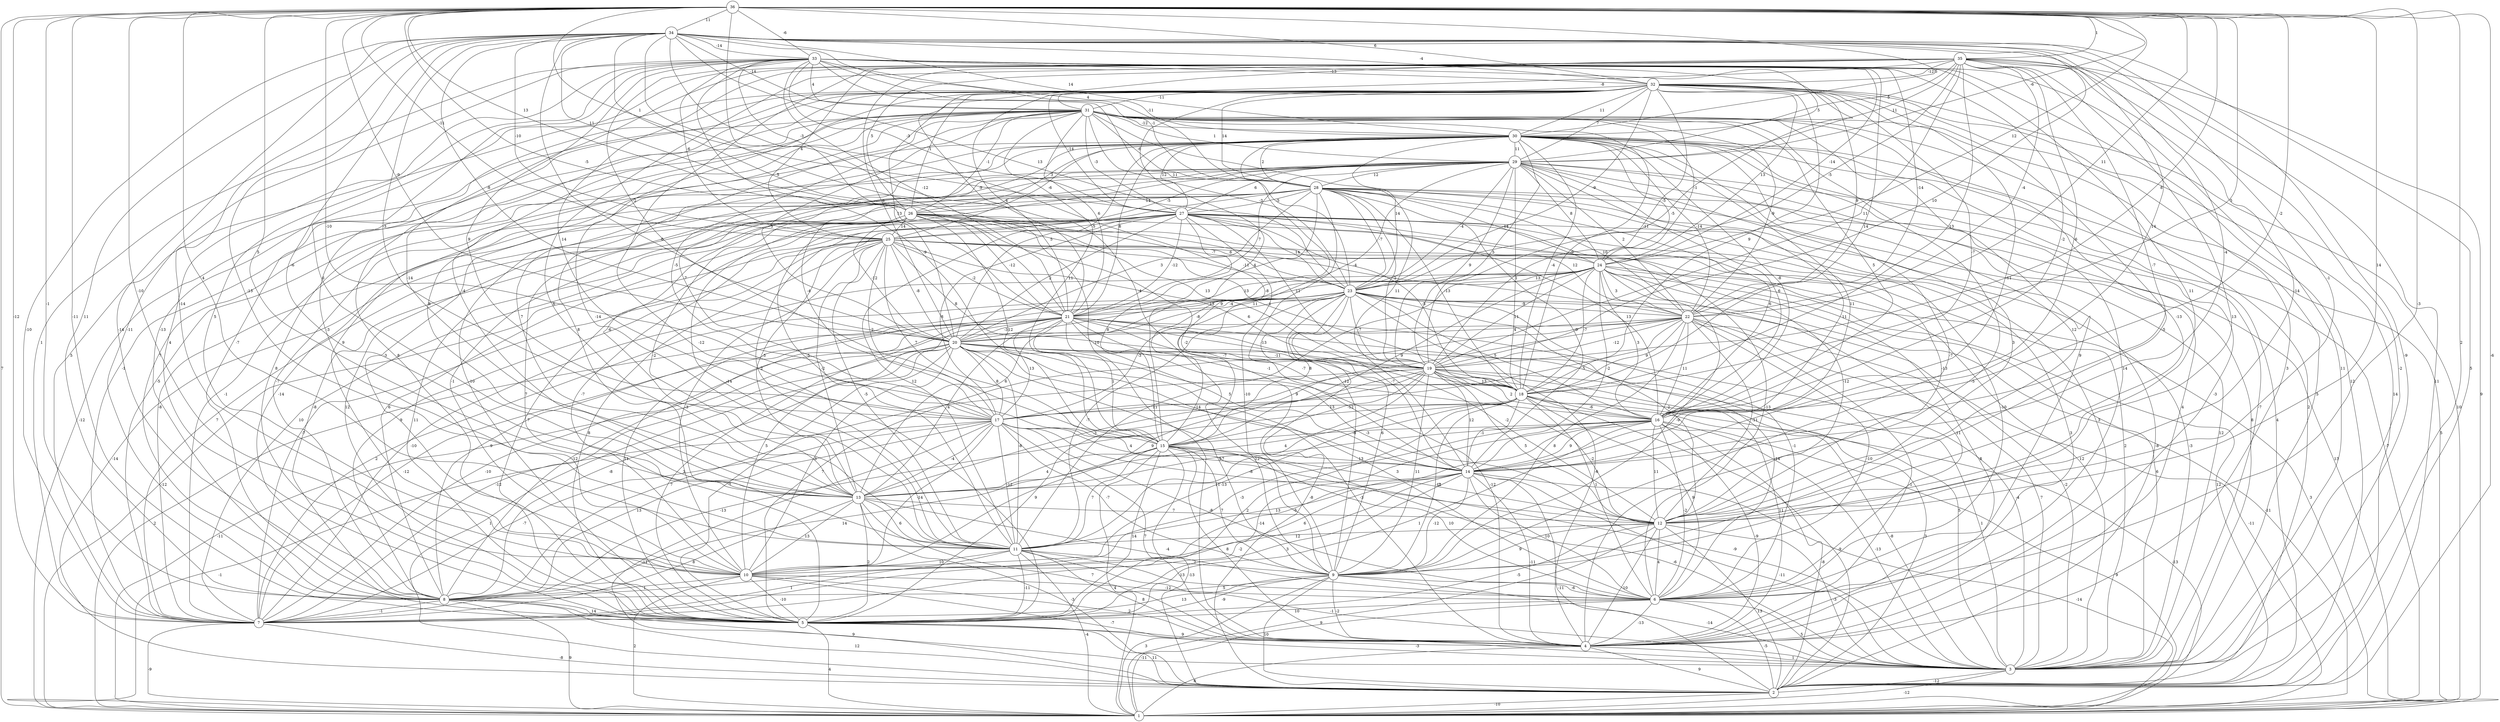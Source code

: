graph { 
	 fontname="Helvetica,Arial,sans-serif" 
	 node [shape = circle]; 
	 36 -- 1 [label = "7"];
	 36 -- 2 [label = "-6"];
	 36 -- 3 [label = "2"];
	 36 -- 5 [label = "-11"];
	 36 -- 6 [label = "-3"];
	 36 -- 7 [label = "-12"];
	 36 -- 8 [label = "-1"];
	 36 -- 9 [label = "-4"];
	 36 -- 10 [label = "-10"];
	 36 -- 11 [label = "4"];
	 36 -- 12 [label = "14"];
	 36 -- 13 [label = "5"];
	 36 -- 15 [label = "-10"];
	 36 -- 16 [label = "-2"];
	 36 -- 18 [label = "5"];
	 36 -- 19 [label = "8"];
	 36 -- 20 [label = "-9"];
	 36 -- 21 [label = "-5"];
	 36 -- 22 [label = "11"];
	 36 -- 24 [label = "12"];
	 36 -- 25 [label = "-11"];
	 36 -- 26 [label = "13"];
	 36 -- 27 [label = "1"];
	 36 -- 29 [label = "-6"];
	 36 -- 30 [label = "5"];
	 36 -- 32 [label = "6"];
	 36 -- 33 [label = "-6"];
	 36 -- 34 [label = "11"];
	 36 -- 35 [label = "1"];
	 35 -- 1 [label = "9"];
	 35 -- 2 [label = "11"];
	 35 -- 3 [label = "-2"];
	 35 -- 5 [label = "-12"];
	 35 -- 8 [label = "-13"];
	 35 -- 9 [label = "13"];
	 35 -- 11 [label = "6"];
	 35 -- 12 [label = "-14"];
	 35 -- 13 [label = "-14"];
	 35 -- 14 [label = "-7"];
	 35 -- 16 [label = "6"];
	 35 -- 17 [label = "14"];
	 35 -- 18 [label = "13"];
	 35 -- 19 [label = "11"];
	 35 -- 20 [label = "6"];
	 35 -- 21 [label = "-9"];
	 35 -- 22 [label = "-4"];
	 35 -- 23 [label = "-5"];
	 35 -- 25 [label = "4"];
	 35 -- 26 [label = "5"];
	 35 -- 29 [label = "11"];
	 35 -- 30 [label = "-5"];
	 35 -- 31 [label = "-8"];
	 35 -- 32 [label = "-12"];
	 34 -- 2 [label = "5"];
	 34 -- 3 [label = "-9"];
	 34 -- 4 [label = "-10"];
	 34 -- 5 [label = "-14"];
	 34 -- 7 [label = "-10"];
	 34 -- 8 [label = "11"];
	 34 -- 9 [label = "9"];
	 34 -- 10 [label = "-14"];
	 34 -- 11 [label = "-13"];
	 34 -- 12 [label = "-1"];
	 34 -- 13 [label = "-6"];
	 34 -- 14 [label = "-4"];
	 34 -- 15 [label = "-6"];
	 34 -- 16 [label = "14"];
	 34 -- 17 [label = "-3"];
	 34 -- 19 [label = "10"];
	 34 -- 20 [label = "-8"];
	 34 -- 21 [label = "5"];
	 34 -- 23 [label = "13"];
	 34 -- 25 [label = "-10"];
	 34 -- 26 [label = "11"];
	 34 -- 28 [label = "-11"];
	 34 -- 30 [label = "14"];
	 34 -- 31 [label = "-14"];
	 34 -- 32 [label = "-4"];
	 34 -- 33 [label = "-14"];
	 33 -- 2 [label = "12"];
	 33 -- 3 [label = "11"];
	 33 -- 5 [label = "4"];
	 33 -- 7 [label = "1"];
	 33 -- 8 [label = "-11"];
	 33 -- 10 [label = "5"];
	 33 -- 12 [label = "11"];
	 33 -- 13 [label = "6"];
	 33 -- 15 [label = "-9"];
	 33 -- 16 [label = "-2"];
	 33 -- 17 [label = "9"];
	 33 -- 18 [label = "14"];
	 33 -- 19 [label = "-5"];
	 33 -- 20 [label = "-2"];
	 33 -- 21 [label = "-12"];
	 33 -- 22 [label = "-14"];
	 33 -- 23 [label = "11"];
	 33 -- 24 [label = "-14"];
	 33 -- 25 [label = "-6"];
	 33 -- 26 [label = "-3"];
	 33 -- 27 [label = "-3"];
	 33 -- 28 [label = "-1"];
	 33 -- 29 [label = "5"];
	 33 -- 30 [label = "4"];
	 33 -- 31 [label = "4"];
	 33 -- 32 [label = "-13"];
	 32 -- 1 [label = "10"];
	 32 -- 2 [label = "14"];
	 32 -- 4 [label = "3"];
	 32 -- 5 [label = "8"];
	 32 -- 7 [label = "5"];
	 32 -- 8 [label = "-7"];
	 32 -- 9 [label = "-5"];
	 32 -- 10 [label = "-3"];
	 32 -- 11 [label = "-14"];
	 32 -- 13 [label = "-4"];
	 32 -- 14 [label = "-11"];
	 32 -- 15 [label = "4"];
	 32 -- 16 [label = "-7"];
	 32 -- 18 [label = "9"];
	 32 -- 19 [label = "-11"];
	 32 -- 20 [label = "13"];
	 32 -- 21 [label = "4"];
	 32 -- 22 [label = "9"];
	 32 -- 23 [label = "-9"];
	 32 -- 24 [label = "13"];
	 32 -- 26 [label = "1"];
	 32 -- 27 [label = "-14"];
	 32 -- 28 [label = "14"];
	 32 -- 29 [label = "7"];
	 32 -- 30 [label = "11"];
	 32 -- 31 [label = "-11"];
	 31 -- 1 [label = "-12"];
	 31 -- 2 [label = "2"];
	 31 -- 3 [label = "5"];
	 31 -- 4 [label = "-5"];
	 31 -- 5 [label = "8"];
	 31 -- 6 [label = "9"];
	 31 -- 7 [label = "-1"];
	 31 -- 8 [label = "7"];
	 31 -- 10 [label = "9"];
	 31 -- 11 [label = "8"];
	 31 -- 12 [label = "-13"];
	 31 -- 13 [label = "8"];
	 31 -- 14 [label = "11"];
	 31 -- 15 [label = "11"];
	 31 -- 16 [label = "5"];
	 31 -- 17 [label = "-5"];
	 31 -- 18 [label = "-9"];
	 31 -- 20 [label = "5"];
	 31 -- 21 [label = "6"];
	 31 -- 22 [label = "-9"];
	 31 -- 23 [label = "-3"];
	 31 -- 24 [label = "-1"];
	 31 -- 26 [label = "-1"];
	 31 -- 27 [label = "-3"];
	 31 -- 28 [label = "-6"];
	 31 -- 29 [label = "1"];
	 31 -- 30 [label = "-12"];
	 30 -- 1 [label = "5"];
	 30 -- 2 [label = "4"];
	 30 -- 3 [label = "-7"];
	 30 -- 4 [label = "-3"];
	 30 -- 5 [label = "-10"];
	 30 -- 6 [label = "14"];
	 30 -- 7 [label = "-5"];
	 30 -- 9 [label = "-7"];
	 30 -- 10 [label = "-3"];
	 30 -- 12 [label = "12"];
	 30 -- 13 [label = "7"];
	 30 -- 14 [label = "11"];
	 30 -- 15 [label = "-8"];
	 30 -- 16 [label = "-8"];
	 30 -- 17 [label = "7"];
	 30 -- 18 [label = "-4"];
	 30 -- 19 [label = "5"];
	 30 -- 20 [label = "5"];
	 30 -- 21 [label = "8"];
	 30 -- 22 [label = "-14"];
	 30 -- 23 [label = "14"];
	 30 -- 24 [label = "-5"];
	 30 -- 25 [label = "-6"];
	 30 -- 26 [label = "3"];
	 30 -- 27 [label = "12"];
	 30 -- 28 [label = "2"];
	 30 -- 29 [label = "11"];
	 29 -- 1 [label = "-7"];
	 29 -- 3 [label = "8"];
	 29 -- 4 [label = "4"];
	 29 -- 5 [label = "7"];
	 29 -- 7 [label = "-1"];
	 29 -- 8 [label = "-7"];
	 29 -- 11 [label = "-5"];
	 29 -- 12 [label = "3"];
	 29 -- 13 [label = "-6"];
	 29 -- 14 [label = "11"];
	 29 -- 15 [label = "11"];
	 29 -- 16 [label = "6"];
	 29 -- 17 [label = "-4"];
	 29 -- 18 [label = "1"];
	 29 -- 19 [label = "9"];
	 29 -- 21 [label = "7"];
	 29 -- 22 [label = "2"];
	 29 -- 23 [label = "-4"];
	 29 -- 24 [label = "8"];
	 29 -- 25 [label = "-5"];
	 29 -- 27 [label = "6"];
	 29 -- 28 [label = "12"];
	 28 -- 1 [label = "13"];
	 28 -- 2 [label = "-8"];
	 28 -- 3 [label = "12"];
	 28 -- 4 [label = "3"];
	 28 -- 5 [label = "12"];
	 28 -- 7 [label = "-8"];
	 28 -- 8 [label = "-14"];
	 28 -- 9 [label = "-12"];
	 28 -- 10 [label = "-1"];
	 28 -- 11 [label = "2"];
	 28 -- 14 [label = "-9"];
	 28 -- 16 [label = "6"];
	 28 -- 18 [label = "-13"];
	 28 -- 19 [label = "-2"];
	 28 -- 20 [label = "3"];
	 28 -- 21 [label = "-7"];
	 28 -- 22 [label = "10"];
	 28 -- 23 [label = "-7"];
	 28 -- 24 [label = "-14"];
	 28 -- 26 [label = "14"];
	 28 -- 27 [label = "-5"];
	 27 -- 3 [label = "-3"];
	 27 -- 4 [label = "3"];
	 27 -- 5 [label = "7"];
	 27 -- 6 [label = "-10"];
	 27 -- 7 [label = "10"];
	 27 -- 8 [label = "6"];
	 27 -- 9 [label = "-10"];
	 27 -- 10 [label = "-7"];
	 27 -- 11 [label = "12"];
	 27 -- 12 [label = "-13"];
	 27 -- 13 [label = "-3"];
	 27 -- 15 [label = "8"];
	 27 -- 16 [label = "13"];
	 27 -- 17 [label = "8"];
	 27 -- 18 [label = "-5"];
	 27 -- 19 [label = "11"];
	 27 -- 20 [label = "2"];
	 27 -- 21 [label = "-12"];
	 27 -- 22 [label = "12"];
	 27 -- 23 [label = "14"];
	 27 -- 25 [label = "-5"];
	 26 -- 2 [label = "-14"];
	 26 -- 3 [label = "2"];
	 26 -- 5 [label = "11"];
	 26 -- 6 [label = "-13"];
	 26 -- 7 [label = "7"];
	 26 -- 8 [label = "-8"];
	 26 -- 11 [label = "-14"];
	 26 -- 13 [label = "-2"];
	 26 -- 14 [label = "-2"];
	 26 -- 15 [label = "12"];
	 26 -- 18 [label = "1"];
	 26 -- 19 [label = "13"];
	 26 -- 20 [label = "-12"];
	 26 -- 21 [label = "-12"];
	 26 -- 22 [label = "-4"];
	 26 -- 23 [label = "-7"];
	 26 -- 25 [label = "14"];
	 25 -- 1 [label = "-12"];
	 25 -- 3 [label = "12"];
	 25 -- 5 [label = "8"];
	 25 -- 7 [label = "-7"];
	 25 -- 8 [label = "9"];
	 25 -- 10 [label = "-3"];
	 25 -- 11 [label = "-5"];
	 25 -- 12 [label = "-12"];
	 25 -- 13 [label = "-2"];
	 25 -- 15 [label = "7"];
	 25 -- 17 [label = "-2"];
	 25 -- 18 [label = "6"];
	 25 -- 19 [label = "8"];
	 25 -- 20 [label = "-8"];
	 25 -- 21 [label = "-2"];
	 25 -- 23 [label = "-11"];
	 25 -- 24 [label = "6"];
	 24 -- 1 [label = "3"];
	 24 -- 2 [label = "12"];
	 24 -- 3 [label = "6"];
	 24 -- 4 [label = "8"];
	 24 -- 6 [label = "11"];
	 24 -- 7 [label = "-10"];
	 24 -- 9 [label = "-9"];
	 24 -- 11 [label = "11"];
	 24 -- 13 [label = "6"];
	 24 -- 14 [label = "-2"];
	 24 -- 15 [label = "9"];
	 24 -- 16 [label = "3"];
	 24 -- 18 [label = "-7"];
	 24 -- 19 [label = "11"];
	 24 -- 20 [label = "13"];
	 24 -- 21 [label = "13"];
	 24 -- 22 [label = "3"];
	 24 -- 23 [label = "13"];
	 23 -- 1 [label = "-11"];
	 23 -- 2 [label = "-8"];
	 23 -- 3 [label = "-2"];
	 23 -- 4 [label = "-6"];
	 23 -- 5 [label = "11"];
	 23 -- 6 [label = "-1"];
	 23 -- 7 [label = "2"];
	 23 -- 8 [label = "9"];
	 23 -- 9 [label = "6"];
	 23 -- 11 [label = "-7"];
	 23 -- 12 [label = "-2"];
	 23 -- 14 [label = "-7"];
	 23 -- 15 [label = "8"];
	 23 -- 16 [label = "5"];
	 23 -- 17 [label = "-3"];
	 23 -- 19 [label = "-7"];
	 23 -- 20 [label = "-8"];
	 23 -- 21 [label = "-4"];
	 23 -- 22 [label = "-9"];
	 22 -- 1 [label = "-11"];
	 22 -- 3 [label = "7"];
	 22 -- 4 [label = "-1"];
	 22 -- 5 [label = "7"];
	 22 -- 6 [label = "-10"];
	 22 -- 7 [label = "-10"];
	 22 -- 9 [label = "8"];
	 22 -- 10 [label = "9"];
	 22 -- 12 [label = "-11"];
	 22 -- 16 [label = "11"];
	 22 -- 17 [label = "5"];
	 22 -- 18 [label = "9"];
	 22 -- 19 [label = "-12"];
	 22 -- 20 [label = "4"];
	 21 -- 1 [label = "2"];
	 21 -- 3 [label = "-4"];
	 21 -- 4 [label = "-12"];
	 21 -- 5 [label = "3"];
	 21 -- 6 [label = "-14"];
	 21 -- 7 [label = "-12"];
	 21 -- 8 [label = "-12"];
	 21 -- 10 [label = "5"];
	 21 -- 12 [label = "-2"];
	 21 -- 13 [label = "4"];
	 21 -- 14 [label = "5"];
	 21 -- 15 [label = "1"];
	 21 -- 16 [label = "-1"];
	 21 -- 17 [label = "13"];
	 21 -- 18 [label = "-7"];
	 21 -- 19 [label = "-13"];
	 21 -- 20 [label = "-3"];
	 20 -- 1 [label = "-11"];
	 20 -- 2 [label = "1"];
	 20 -- 3 [label = "5"];
	 20 -- 4 [label = "-3"];
	 20 -- 5 [label = "-7"];
	 20 -- 6 [label = "3"];
	 20 -- 7 [label = "-12"];
	 20 -- 8 [label = "-8"];
	 20 -- 9 [label = "5"];
	 20 -- 10 [label = "3"];
	 20 -- 11 [label = "-8"];
	 20 -- 12 [label = "-3"];
	 20 -- 14 [label = "-14"];
	 20 -- 17 [label = "8"];
	 20 -- 18 [label = "-7"];
	 20 -- 19 [label = "-11"];
	 19 -- 2 [label = "3"];
	 19 -- 3 [label = "1"];
	 19 -- 4 [label = "11"];
	 19 -- 5 [label = "9"];
	 19 -- 6 [label = "1"];
	 19 -- 8 [label = "7"];
	 19 -- 9 [label = "11"];
	 19 -- 11 [label = "-12"];
	 19 -- 12 [label = "5"];
	 19 -- 13 [label = "-3"];
	 19 -- 14 [label = "12"];
	 19 -- 15 [label = "-12"];
	 19 -- 16 [label = "2"];
	 19 -- 17 [label = "9"];
	 19 -- 18 [label = "13"];
	 18 -- 1 [label = "-13"];
	 18 -- 2 [label = "-9"];
	 18 -- 3 [label = "-8"];
	 18 -- 5 [label = "2"];
	 18 -- 6 [label = "9"];
	 18 -- 7 [label = "-13"];
	 18 -- 9 [label = "-12"];
	 18 -- 10 [label = "-13"];
	 18 -- 12 [label = "-2"];
	 18 -- 13 [label = "4"];
	 18 -- 14 [label = "-1"];
	 18 -- 16 [label = "-6"];
	 18 -- 17 [label = "13"];
	 17 -- 1 [label = "-1"];
	 17 -- 2 [label = "-11"];
	 17 -- 3 [label = "-9"];
	 17 -- 4 [label = "7"];
	 17 -- 6 [label = "-8"];
	 17 -- 7 [label = "-7"];
	 17 -- 8 [label = "13"];
	 17 -- 9 [label = "-7"];
	 17 -- 10 [label = "-14"];
	 17 -- 11 [label = "-12"];
	 17 -- 12 [label = "-8"];
	 17 -- 13 [label = "-4"];
	 17 -- 14 [label = "4"];
	 16 -- 1 [label = "9"];
	 16 -- 2 [label = "-8"];
	 16 -- 3 [label = "-13"];
	 16 -- 4 [label = "-9"];
	 16 -- 5 [label = "1"];
	 16 -- 6 [label = "-2"];
	 16 -- 7 [label = "-14"];
	 16 -- 8 [label = "-5"];
	 16 -- 10 [label = "-3"];
	 16 -- 12 [label = "11"];
	 16 -- 13 [label = "-7"];
	 16 -- 14 [label = "9"];
	 16 -- 15 [label = "-8"];
	 15 -- 1 [label = "4"];
	 15 -- 2 [label = "-13"];
	 15 -- 3 [label = "-6"];
	 15 -- 4 [label = "8"];
	 15 -- 5 [label = "14"];
	 15 -- 6 [label = "10"];
	 15 -- 8 [label = "14"];
	 15 -- 9 [label = "7"];
	 15 -- 11 [label = "7"];
	 15 -- 12 [label = "-2"];
	 15 -- 13 [label = "4"];
	 15 -- 14 [label = "13"];
	 14 -- 1 [label = "-14"];
	 14 -- 2 [label = "-11"];
	 14 -- 3 [label = "-11"];
	 14 -- 4 [label = "-11"];
	 14 -- 5 [label = "3"];
	 14 -- 6 [label = "10"];
	 14 -- 7 [label = "-2"];
	 14 -- 9 [label = "-12"];
	 14 -- 10 [label = "6"];
	 14 -- 11 [label = "13"];
	 14 -- 13 [label = "11"];
	 13 -- 2 [label = "-3"];
	 13 -- 4 [label = "7"];
	 13 -- 5 [label = "2"];
	 13 -- 6 [label = "-4"];
	 13 -- 7 [label = "8"];
	 13 -- 10 [label = "13"];
	 13 -- 11 [label = "6"];
	 13 -- 12 [label = "7"];
	 12 -- 1 [label = "9"];
	 12 -- 2 [label = "13"];
	 12 -- 3 [label = "-3"];
	 12 -- 4 [label = "-10"];
	 12 -- 5 [label = "-5"];
	 12 -- 6 [label = "4"];
	 12 -- 9 [label = "9"];
	 12 -- 11 [label = "12"];
	 11 -- 1 [label = "-4"];
	 11 -- 3 [label = "-1"];
	 11 -- 4 [label = "8"];
	 11 -- 5 [label = "-11"];
	 11 -- 6 [label = "-13"];
	 11 -- 7 [label = "1"];
	 11 -- 9 [label = "2"];
	 11 -- 10 [label = "10"];
	 10 -- 1 [label = "2"];
	 10 -- 3 [label = "-7"];
	 10 -- 4 [label = "2"];
	 10 -- 5 [label = "-10"];
	 10 -- 6 [label = "-12"];
	 10 -- 8 [label = "1"];
	 9 -- 1 [label = "3"];
	 9 -- 2 [label = "10"];
	 9 -- 3 [label = "-14"];
	 9 -- 4 [label = "-2"];
	 9 -- 5 [label = "-9"];
	 9 -- 6 [label = "-6"];
	 9 -- 7 [label = "13"];
	 9 -- 8 [label = "5"];
	 8 -- 1 [label = "9"];
	 8 -- 2 [label = "12"];
	 8 -- 3 [label = "9"];
	 8 -- 5 [label = "14"];
	 8 -- 7 [label = "-1"];
	 7 -- 1 [label = "-9"];
	 7 -- 2 [label = "-8"];
	 6 -- 1 [label = "-11"];
	 6 -- 2 [label = "-5"];
	 6 -- 3 [label = "5"];
	 6 -- 4 [label = "-13"];
	 6 -- 5 [label = "10"];
	 5 -- 1 [label = "4"];
	 5 -- 2 [label = "11"];
	 5 -- 3 [label = "-3"];
	 5 -- 4 [label = "9"];
	 4 -- 1 [label = "6"];
	 4 -- 2 [label = "9"];
	 4 -- 3 [label = "1"];
	 3 -- 1 [label = "-12"];
	 3 -- 2 [label = "-12"];
	 2 -- 1 [label = "-10"];
	 1;
	 2;
	 3;
	 4;
	 5;
	 6;
	 7;
	 8;
	 9;
	 10;
	 11;
	 12;
	 13;
	 14;
	 15;
	 16;
	 17;
	 18;
	 19;
	 20;
	 21;
	 22;
	 23;
	 24;
	 25;
	 26;
	 27;
	 28;
	 29;
	 30;
	 31;
	 32;
	 33;
	 34;
	 35;
	 36;
}
